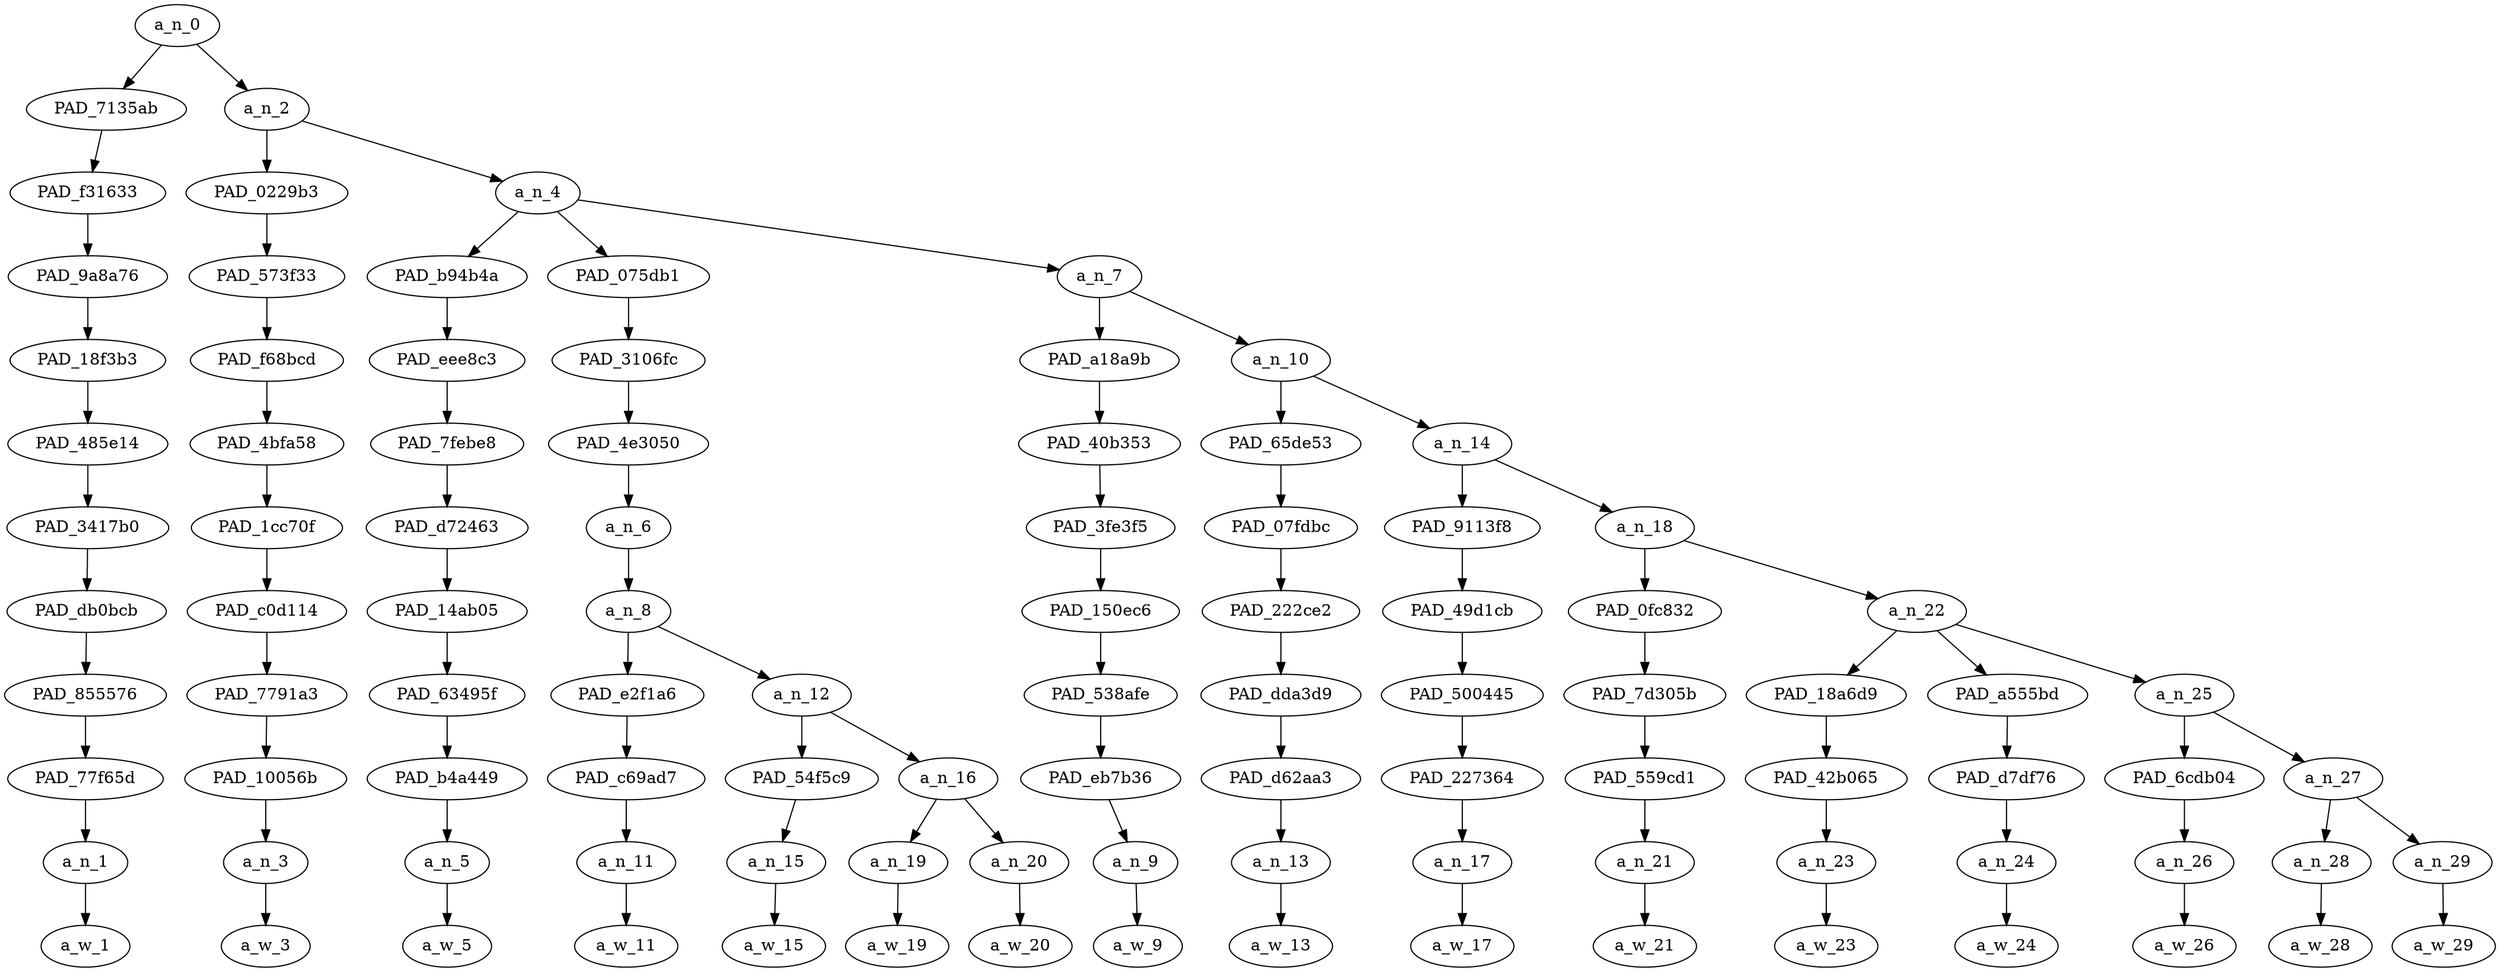 strict digraph "" {
	a_n_0	[div_dir=1,
		index=0,
		level=11,
		pos="1.4075520833333333,11!",
		text_span="[0, 1, 2, 3, 4, 5, 6, 7, 8, 9, 10, 11, 12, 13, 14, 15]",
		value=0.99999997];
	PAD_7135ab	[div_dir=1,
		index=0,
		level=10,
		pos="0.0,10!",
		text_span="[0]",
		value=0.03420779];
	a_n_0 -> PAD_7135ab;
	a_n_2	[div_dir=1,
		index=1,
		level=10,
		pos="2.8151041666666665,10!",
		text_span="[1, 2, 3, 4, 5, 6, 7, 8, 9, 10, 11, 12, 13, 14, 15]",
		value=0.96515332];
	a_n_0 -> a_n_2;
	PAD_f31633	[div_dir=1,
		index=0,
		level=9,
		pos="0.0,9!",
		text_span="[0]",
		value=0.03420779];
	PAD_7135ab -> PAD_f31633;
	PAD_9a8a76	[div_dir=1,
		index=0,
		level=8,
		pos="0.0,8!",
		text_span="[0]",
		value=0.03420779];
	PAD_f31633 -> PAD_9a8a76;
	PAD_18f3b3	[div_dir=1,
		index=0,
		level=7,
		pos="0.0,7!",
		text_span="[0]",
		value=0.03420779];
	PAD_9a8a76 -> PAD_18f3b3;
	PAD_485e14	[div_dir=1,
		index=0,
		level=6,
		pos="0.0,6!",
		text_span="[0]",
		value=0.03420779];
	PAD_18f3b3 -> PAD_485e14;
	PAD_3417b0	[div_dir=1,
		index=0,
		level=5,
		pos="0.0,5!",
		text_span="[0]",
		value=0.03420779];
	PAD_485e14 -> PAD_3417b0;
	PAD_db0bcb	[div_dir=1,
		index=0,
		level=4,
		pos="0.0,4!",
		text_span="[0]",
		value=0.03420779];
	PAD_3417b0 -> PAD_db0bcb;
	PAD_855576	[div_dir=1,
		index=0,
		level=3,
		pos="0.0,3!",
		text_span="[0]",
		value=0.03420779];
	PAD_db0bcb -> PAD_855576;
	PAD_77f65d	[div_dir=1,
		index=0,
		level=2,
		pos="0.0,2!",
		text_span="[0]",
		value=0.03420779];
	PAD_855576 -> PAD_77f65d;
	a_n_1	[div_dir=1,
		index=0,
		level=1,
		pos="0.0,1!",
		text_span="[0]",
		value=0.03420779];
	PAD_77f65d -> a_n_1;
	a_w_1	[div_dir=0,
		index=0,
		level=0,
		pos="0,0!",
		text_span="[0]",
		value=i];
	a_n_1 -> a_w_1;
	PAD_0229b3	[div_dir=1,
		index=1,
		level=9,
		pos="1.0,9!",
		text_span="[1]",
		value=0.03054960];
	a_n_2 -> PAD_0229b3;
	a_n_4	[div_dir=1,
		index=2,
		level=9,
		pos="4.630208333333333,9!",
		text_span="[2, 3, 4, 5, 6, 7, 8, 9, 10, 11, 12, 13, 14, 15]",
		value=0.93402452];
	a_n_2 -> a_n_4;
	PAD_573f33	[div_dir=1,
		index=1,
		level=8,
		pos="1.0,8!",
		text_span="[1]",
		value=0.03054960];
	PAD_0229b3 -> PAD_573f33;
	PAD_f68bcd	[div_dir=1,
		index=1,
		level=7,
		pos="1.0,7!",
		text_span="[1]",
		value=0.03054960];
	PAD_573f33 -> PAD_f68bcd;
	PAD_4bfa58	[div_dir=1,
		index=1,
		level=6,
		pos="1.0,6!",
		text_span="[1]",
		value=0.03054960];
	PAD_f68bcd -> PAD_4bfa58;
	PAD_1cc70f	[div_dir=1,
		index=1,
		level=5,
		pos="1.0,5!",
		text_span="[1]",
		value=0.03054960];
	PAD_4bfa58 -> PAD_1cc70f;
	PAD_c0d114	[div_dir=1,
		index=1,
		level=4,
		pos="1.0,4!",
		text_span="[1]",
		value=0.03054960];
	PAD_1cc70f -> PAD_c0d114;
	PAD_7791a3	[div_dir=1,
		index=1,
		level=3,
		pos="1.0,3!",
		text_span="[1]",
		value=0.03054960];
	PAD_c0d114 -> PAD_7791a3;
	PAD_10056b	[div_dir=1,
		index=1,
		level=2,
		pos="1.0,2!",
		text_span="[1]",
		value=0.03054960];
	PAD_7791a3 -> PAD_10056b;
	a_n_3	[div_dir=1,
		index=1,
		level=1,
		pos="1.0,1!",
		text_span="[1]",
		value=0.03054960];
	PAD_10056b -> a_n_3;
	a_w_3	[div_dir=0,
		index=1,
		level=0,
		pos="1,0!",
		text_span="[1]",
		value=will];
	a_n_3 -> a_w_3;
	PAD_b94b4a	[div_dir=1,
		index=2,
		level=8,
		pos="2.0,8!",
		text_span="[2]",
		value=0.03887356];
	a_n_4 -> PAD_b94b4a;
	PAD_075db1	[div_dir=1,
		index=3,
		level=8,
		pos="3.875,8!",
		text_span="[3, 4, 5, 6]",
		value=0.37829619];
	a_n_4 -> PAD_075db1;
	a_n_7	[div_dir=1,
		index=4,
		level=8,
		pos="8.015625,8!",
		text_span="[7, 8, 9, 10, 11, 12, 13, 14, 15]",
		value=0.51628199];
	a_n_4 -> a_n_7;
	PAD_eee8c3	[div_dir=1,
		index=2,
		level=7,
		pos="2.0,7!",
		text_span="[2]",
		value=0.03887356];
	PAD_b94b4a -> PAD_eee8c3;
	PAD_7febe8	[div_dir=1,
		index=2,
		level=6,
		pos="2.0,6!",
		text_span="[2]",
		value=0.03887356];
	PAD_eee8c3 -> PAD_7febe8;
	PAD_d72463	[div_dir=1,
		index=2,
		level=5,
		pos="2.0,5!",
		text_span="[2]",
		value=0.03887356];
	PAD_7febe8 -> PAD_d72463;
	PAD_14ab05	[div_dir=1,
		index=2,
		level=4,
		pos="2.0,4!",
		text_span="[2]",
		value=0.03887356];
	PAD_d72463 -> PAD_14ab05;
	PAD_63495f	[div_dir=1,
		index=2,
		level=3,
		pos="2.0,3!",
		text_span="[2]",
		value=0.03887356];
	PAD_14ab05 -> PAD_63495f;
	PAD_b4a449	[div_dir=1,
		index=2,
		level=2,
		pos="2.0,2!",
		text_span="[2]",
		value=0.03887356];
	PAD_63495f -> PAD_b4a449;
	a_n_5	[div_dir=1,
		index=2,
		level=1,
		pos="2.0,1!",
		text_span="[2]",
		value=0.03887356];
	PAD_b4a449 -> a_n_5;
	a_w_5	[div_dir=0,
		index=2,
		level=0,
		pos="2,0!",
		text_span="[2]",
		value=stop];
	a_n_5 -> a_w_5;
	PAD_3106fc	[div_dir=1,
		index=3,
		level=7,
		pos="3.875,7!",
		text_span="[3, 4, 5, 6]",
		value=0.37829619];
	PAD_075db1 -> PAD_3106fc;
	PAD_4e3050	[div_dir=1,
		index=3,
		level=6,
		pos="3.875,6!",
		text_span="[3, 4, 5, 6]",
		value=0.37829619];
	PAD_3106fc -> PAD_4e3050;
	a_n_6	[div_dir=1,
		index=3,
		level=5,
		pos="3.875,5!",
		text_span="[3, 4, 5, 6]",
		value=0.37829619];
	PAD_4e3050 -> a_n_6;
	a_n_8	[div_dir=1,
		index=3,
		level=4,
		pos="3.875,4!",
		text_span="[3, 4, 5, 6]",
		value=0.37744995];
	a_n_6 -> a_n_8;
	PAD_e2f1a6	[div_dir=1,
		index=3,
		level=3,
		pos="3.0,3!",
		text_span="[3]",
		value=0.05461763];
	a_n_8 -> PAD_e2f1a6;
	a_n_12	[div_dir=1,
		index=4,
		level=3,
		pos="4.75,3!",
		text_span="[4, 5, 6]",
		value=0.32198608];
	a_n_8 -> a_n_12;
	PAD_c69ad7	[div_dir=1,
		index=3,
		level=2,
		pos="3.0,2!",
		text_span="[3]",
		value=0.05461763];
	PAD_e2f1a6 -> PAD_c69ad7;
	a_n_11	[div_dir=1,
		index=3,
		level=1,
		pos="3.0,1!",
		text_span="[3]",
		value=0.05461763];
	PAD_c69ad7 -> a_n_11;
	a_w_11	[div_dir=0,
		index=3,
		level=0,
		pos="3,0!",
		text_span="[3]",
		value=caring];
	a_n_11 -> a_w_11;
	PAD_54f5c9	[div_dir=1,
		index=4,
		level=2,
		pos="4.0,2!",
		text_span="[4]",
		value=0.03726505];
	a_n_12 -> PAD_54f5c9;
	a_n_16	[div_dir=1,
		index=5,
		level=2,
		pos="5.5,2!",
		text_span="[5, 6]",
		value=0.28382656];
	a_n_12 -> a_n_16;
	a_n_15	[div_dir=1,
		index=4,
		level=1,
		pos="4.0,1!",
		text_span="[4]",
		value=0.03726505];
	PAD_54f5c9 -> a_n_15;
	a_w_15	[div_dir=0,
		index=4,
		level=0,
		pos="4,0!",
		text_span="[4]",
		value=for];
	a_n_15 -> a_w_15;
	a_n_19	[div_dir=-1,
		index=5,
		level=1,
		pos="5.0,1!",
		text_span="[5]",
		value=0.06595938];
	a_n_16 -> a_n_19;
	a_n_20	[div_dir=1,
		index=6,
		level=1,
		pos="6.0,1!",
		text_span="[6]",
		value=0.21677478];
	a_n_16 -> a_n_20;
	a_w_19	[div_dir=0,
		index=5,
		level=0,
		pos="5,0!",
		text_span="[5]",
		value=the];
	a_n_19 -> a_w_19;
	a_w_20	[div_dir=0,
		index=6,
		level=0,
		pos="6,0!",
		text_span="[6]",
		value=arabs];
	a_n_20 -> a_w_20;
	PAD_a18a9b	[div_dir=1,
		index=4,
		level=7,
		pos="7.0,7!",
		text_span="[7]",
		value=0.04893186];
	a_n_7 -> PAD_a18a9b;
	a_n_10	[div_dir=1,
		index=5,
		level=7,
		pos="9.03125,7!",
		text_span="[8, 9, 10, 11, 12, 13, 14, 15]",
		value=0.46720674];
	a_n_7 -> a_n_10;
	PAD_40b353	[div_dir=1,
		index=4,
		level=6,
		pos="7.0,6!",
		text_span="[7]",
		value=0.04893186];
	PAD_a18a9b -> PAD_40b353;
	PAD_3fe3f5	[div_dir=1,
		index=4,
		level=5,
		pos="7.0,5!",
		text_span="[7]",
		value=0.04893186];
	PAD_40b353 -> PAD_3fe3f5;
	PAD_150ec6	[div_dir=1,
		index=4,
		level=4,
		pos="7.0,4!",
		text_span="[7]",
		value=0.04893186];
	PAD_3fe3f5 -> PAD_150ec6;
	PAD_538afe	[div_dir=1,
		index=5,
		level=3,
		pos="7.0,3!",
		text_span="[7]",
		value=0.04893186];
	PAD_150ec6 -> PAD_538afe;
	PAD_eb7b36	[div_dir=1,
		index=6,
		level=2,
		pos="7.0,2!",
		text_span="[7]",
		value=0.04893186];
	PAD_538afe -> PAD_eb7b36;
	a_n_9	[div_dir=1,
		index=7,
		level=1,
		pos="7.0,1!",
		text_span="[7]",
		value=0.04893186];
	PAD_eb7b36 -> a_n_9;
	a_w_9	[div_dir=0,
		index=7,
		level=0,
		pos="7,0!",
		text_span="[7]",
		value=when];
	a_n_9 -> a_w_9;
	PAD_65de53	[div_dir=-1,
		index=5,
		level=6,
		pos="8.0,6!",
		text_span="[8]",
		value=0.04047916];
	a_n_10 -> PAD_65de53;
	a_n_14	[div_dir=1,
		index=6,
		level=6,
		pos="10.0625,6!",
		text_span="[9, 10, 11, 12, 13, 14, 15]",
		value=0.42666550];
	a_n_10 -> a_n_14;
	PAD_07fdbc	[div_dir=-1,
		index=5,
		level=5,
		pos="8.0,5!",
		text_span="[8]",
		value=0.04047916];
	PAD_65de53 -> PAD_07fdbc;
	PAD_222ce2	[div_dir=-1,
		index=5,
		level=4,
		pos="8.0,4!",
		text_span="[8]",
		value=0.04047916];
	PAD_07fdbc -> PAD_222ce2;
	PAD_dda3d9	[div_dir=-1,
		index=6,
		level=3,
		pos="8.0,3!",
		text_span="[8]",
		value=0.04047916];
	PAD_222ce2 -> PAD_dda3d9;
	PAD_d62aa3	[div_dir=-1,
		index=7,
		level=2,
		pos="8.0,2!",
		text_span="[8]",
		value=0.04047916];
	PAD_dda3d9 -> PAD_d62aa3;
	a_n_13	[div_dir=-1,
		index=8,
		level=1,
		pos="8.0,1!",
		text_span="[8]",
		value=0.04047916];
	PAD_d62aa3 -> a_n_13;
	a_w_13	[div_dir=0,
		index=8,
		level=0,
		pos="8,0!",
		text_span="[8]",
		value=i1];
	a_n_13 -> a_w_13;
	PAD_9113f8	[div_dir=-1,
		index=6,
		level=5,
		pos="9.0,5!",
		text_span="[9]",
		value=0.03260179];
	a_n_14 -> PAD_9113f8;
	a_n_18	[div_dir=1,
		index=7,
		level=5,
		pos="11.125,5!",
		text_span="[10, 11, 12, 13, 14, 15]",
		value=0.39395581];
	a_n_14 -> a_n_18;
	PAD_49d1cb	[div_dir=-1,
		index=6,
		level=4,
		pos="9.0,4!",
		text_span="[9]",
		value=0.03260179];
	PAD_9113f8 -> PAD_49d1cb;
	PAD_500445	[div_dir=-1,
		index=7,
		level=3,
		pos="9.0,3!",
		text_span="[9]",
		value=0.03260179];
	PAD_49d1cb -> PAD_500445;
	PAD_227364	[div_dir=-1,
		index=8,
		level=2,
		pos="9.0,2!",
		text_span="[9]",
		value=0.03260179];
	PAD_500445 -> PAD_227364;
	a_n_17	[div_dir=-1,
		index=9,
		level=1,
		pos="9.0,1!",
		text_span="[9]",
		value=0.03260179];
	PAD_227364 -> a_n_17;
	a_w_17	[div_dir=0,
		index=9,
		level=0,
		pos="9,0!",
		text_span="[9]",
		value=see];
	a_n_17 -> a_w_17;
	PAD_0fc832	[div_dir=1,
		index=7,
		level=4,
		pos="10.0,4!",
		text_span="[10]",
		value=0.10457834];
	a_n_18 -> PAD_0fc832;
	a_n_22	[div_dir=1,
		index=8,
		level=4,
		pos="12.25,4!",
		text_span="[11, 12, 13, 14, 15]",
		value=0.28924337];
	a_n_18 -> a_n_22;
	PAD_7d305b	[div_dir=1,
		index=8,
		level=3,
		pos="10.0,3!",
		text_span="[10]",
		value=0.10457834];
	PAD_0fc832 -> PAD_7d305b;
	PAD_559cd1	[div_dir=1,
		index=9,
		level=2,
		pos="10.0,2!",
		text_span="[10]",
		value=0.10457834];
	PAD_7d305b -> PAD_559cd1;
	a_n_21	[div_dir=1,
		index=10,
		level=1,
		pos="10.0,1!",
		text_span="[10]",
		value=0.10457834];
	PAD_559cd1 -> a_n_21;
	a_w_21	[div_dir=0,
		index=10,
		level=0,
		pos="10,0!",
		text_span="[10]",
		value=militias];
	a_n_21 -> a_w_21;
	PAD_18a6d9	[div_dir=1,
		index=9,
		level=3,
		pos="11.0,3!",
		text_span="[11]",
		value=0.05828476];
	a_n_22 -> PAD_18a6d9;
	PAD_a555bd	[div_dir=1,
		index=10,
		level=3,
		pos="12.0,3!",
		text_span="[12]",
		value=0.04381538];
	a_n_22 -> PAD_a555bd;
	a_n_25	[div_dir=-1,
		index=11,
		level=3,
		pos="13.75,3!",
		text_span="[13, 14, 15]",
		value=0.18710347];
	a_n_22 -> a_n_25;
	PAD_42b065	[div_dir=1,
		index=10,
		level=2,
		pos="11.0,2!",
		text_span="[11]",
		value=0.05828476];
	PAD_18a6d9 -> PAD_42b065;
	a_n_23	[div_dir=1,
		index=11,
		level=1,
		pos="11.0,1!",
		text_span="[11]",
		value=0.05828476];
	PAD_42b065 -> a_n_23;
	a_w_23	[div_dir=0,
		index=11,
		level=0,
		pos="11,0!",
		text_span="[11]",
		value=cleaning];
	a_n_23 -> a_w_23;
	PAD_d7df76	[div_dir=1,
		index=11,
		level=2,
		pos="12.0,2!",
		text_span="[12]",
		value=0.04381538];
	PAD_a555bd -> PAD_d7df76;
	a_n_24	[div_dir=1,
		index=12,
		level=1,
		pos="12.0,1!",
		text_span="[12]",
		value=0.04381538];
	PAD_d7df76 -> a_n_24;
	a_w_24	[div_dir=0,
		index=12,
		level=0,
		pos="12,0!",
		text_span="[12]",
		value=house];
	a_n_24 -> a_w_24;
	PAD_6cdb04	[div_dir=1,
		index=12,
		level=2,
		pos="13.0,2!",
		text_span="[13]",
		value=0.02980446];
	a_n_25 -> PAD_6cdb04;
	a_n_27	[div_dir=-1,
		index=13,
		level=2,
		pos="14.5,2!",
		text_span="[14, 15]",
		value=0.15721798];
	a_n_25 -> a_n_27;
	a_n_26	[div_dir=1,
		index=13,
		level=1,
		pos="13.0,1!",
		text_span="[13]",
		value=0.02980446];
	PAD_6cdb04 -> a_n_26;
	a_w_26	[div_dir=0,
		index=13,
		level=0,
		pos="13,0!",
		text_span="[13]",
		value=in];
	a_n_26 -> a_w_26;
	a_n_28	[div_dir=-1,
		index=14,
		level=1,
		pos="14.0,1!",
		text_span="[14]",
		value=0.10189333];
	a_n_27 -> a_n_28;
	a_n_29	[div_dir=-1,
		index=15,
		level=1,
		pos="15.0,1!",
		text_span="[15]",
		value=0.05523101];
	a_n_27 -> a_n_29;
	a_w_28	[div_dir=0,
		index=14,
		level=0,
		pos="14,0!",
		text_span="[14]",
		value=dearborn];
	a_n_28 -> a_w_28;
	a_w_29	[div_dir=0,
		index=15,
		level=0,
		pos="15,0!",
		text_span="[15]",
		value=michigan];
	a_n_29 -> a_w_29;
}
